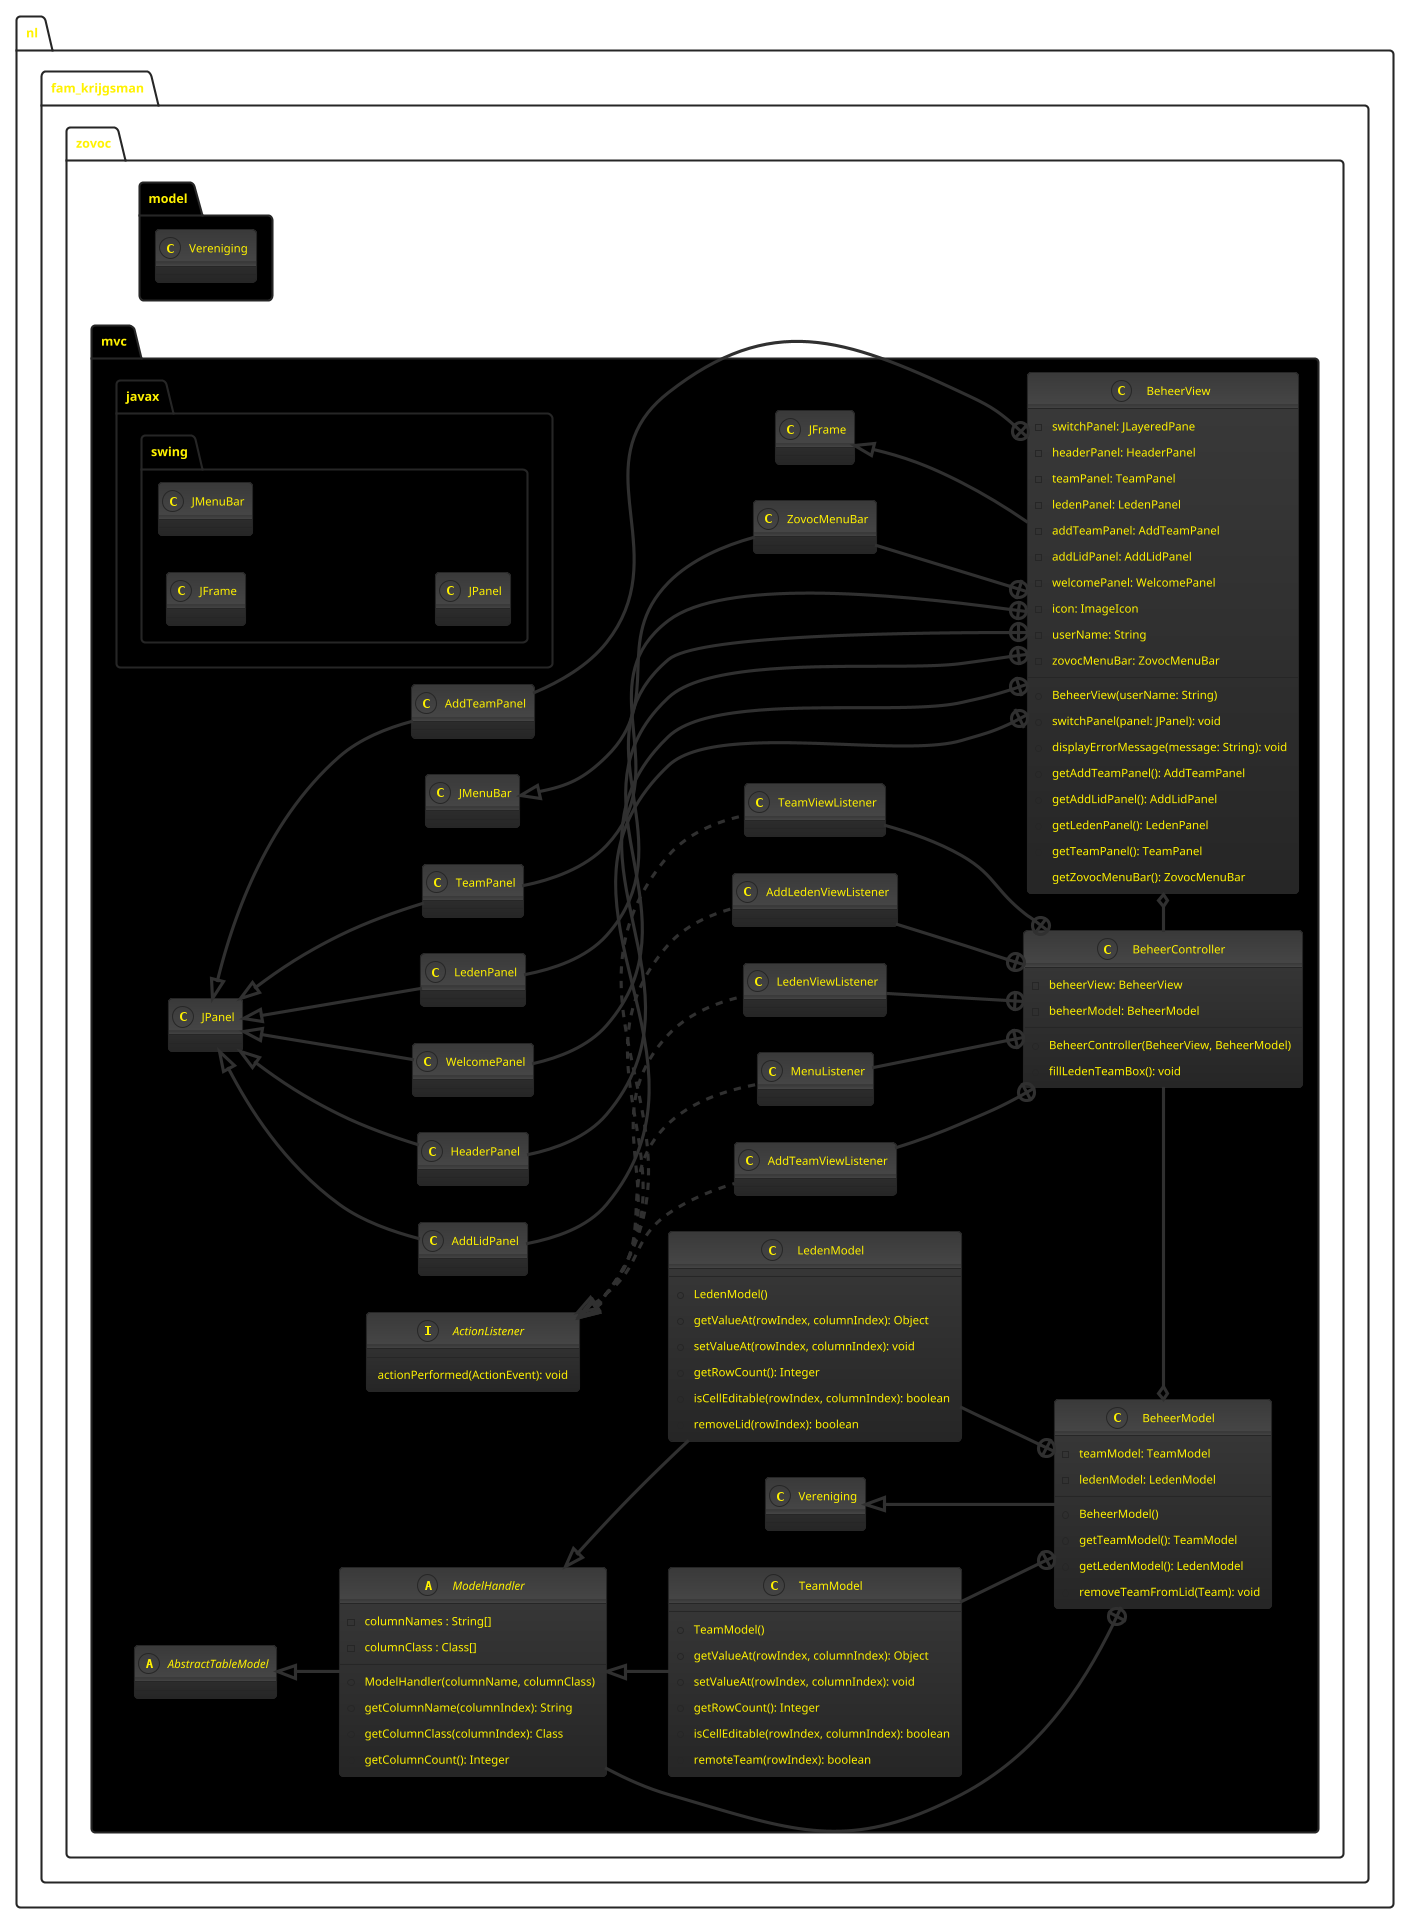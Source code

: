 @startuml
'https://plantuml.com/class-diagram
left to right direction
!theme black-knight

Package nl.fam_krijgsman.zovoc.model #000000{
class Vereniging
}

Package nl.fam_krijgsman.zovoc.mvc #000000{
Package javax.swing{
    class JFrame
    class JMenuBar
    class JPanel
}

class BeheerModel extends Vereniging {
    - teamModel: TeamModel
    - ledenModel: LedenModel
    + BeheerModel()
    + getTeamModel(): TeamModel
    + getLedenModel(): LedenModel
    + removeTeamFromLid(Team): void
}

class TeamModel extends ModelHandler {
    + TeamModel()
    + getValueAt(rowIndex, columnIndex): Object
    + setValueAt(rowIndex, columnIndex): void
    + getRowCount(): Integer
    + isCellEditable(rowIndex, columnIndex): boolean
    + remoteTeam(rowIndex): boolean
}

class LedenModel extends ModelHandler {
    + LedenModel()
    + getValueAt(rowIndex, columnIndex): Object
    + setValueAt(rowIndex, columnIndex): void
    + getRowCount(): Integer
    + isCellEditable(rowIndex, columnIndex): boolean
    + removeLid(rowIndex): boolean
}

abstract class ModelHandler extends AbstractTableModel {
    - columnNames : String[]
    - columnClass : Class[]
    + ModelHandler(columnName, columnClass)
    + getColumnName(columnIndex): String
    + getColumnClass(columnIndex): Class
    + getColumnCount(): Integer
}

abstract class AbstractTableModel

class BeheerView extends JFrame {
    - switchPanel: JLayeredPane
    - headerPanel: HeaderPanel
    - teamPanel: TeamPanel
    - ledenPanel: LedenPanel
    - addTeamPanel: AddTeamPanel
    - addLidPanel: AddLidPanel
    - welcomePanel: WelcomePanel
    - icon: ImageIcon
    - userName: String
    - zovocMenuBar: ZovocMenuBar
    + BeheerView(userName: String)
    + switchPanel(panel: JPanel): void
    + displayErrorMessage(message: String): void
    + getAddTeamPanel(): AddTeamPanel
    + getAddLidPanel(): AddLidPanel
    + getLedenPanel(): LedenPanel
    + getTeamPanel(): TeamPanel
    + getZovocMenuBar(): ZovocMenuBar
}

class BeheerController {
    - beheerView: BeheerView
    - beheerModel: BeheerModel
    + BeheerController(BeheerView, BeheerModel)
    + fillLedenTeamBox(): void
}

'Beheerview
class ZovocMenuBar extends JMenuBar
class HeaderPanel extends JPanel
class WelcomePanel extends JPanel
class LedenPanel extends JPanel
class TeamPanel extends JPanel
class AddTeamPanel extends JPanel
class AddLidPanel extends JPanel

'BeheerController
interface ActionListener {
    actionPerformed(ActionEvent): void
}
class MenuListener implements ActionListener
class LedenViewListener implements ActionListener
class AddLedenViewListener implements ActionListener
class TeamViewListener implements ActionListener
class AddTeamViewListener implements ActionListener


'interne Beheermodel classes
TeamModel --+ BeheerModel
LedenModel --+ BeheerModel
ModelHandler --+ BeheerModel

'interne Beheerview classes
ZovocMenuBar --+ BeheerView
HeaderPanel --+ BeheerView
WelcomePanel --+ BeheerView
LedenPanel ---+ BeheerView
TeamPanel ---+ BeheerView
AddTeamPanel ---+ BeheerView
AddLidPanel ---+ BeheerView

'interne Beheercontroller classes
MenuListener --+ BeheerController
LedenViewListener --+ BeheerController
AddLedenViewListener --+ BeheerController
TeamViewListener --+ BeheerController
AddTeamViewListener --+ BeheerController

BeheerController -o BeheerView
BeheerModel o- BeheerController

}



@enduml